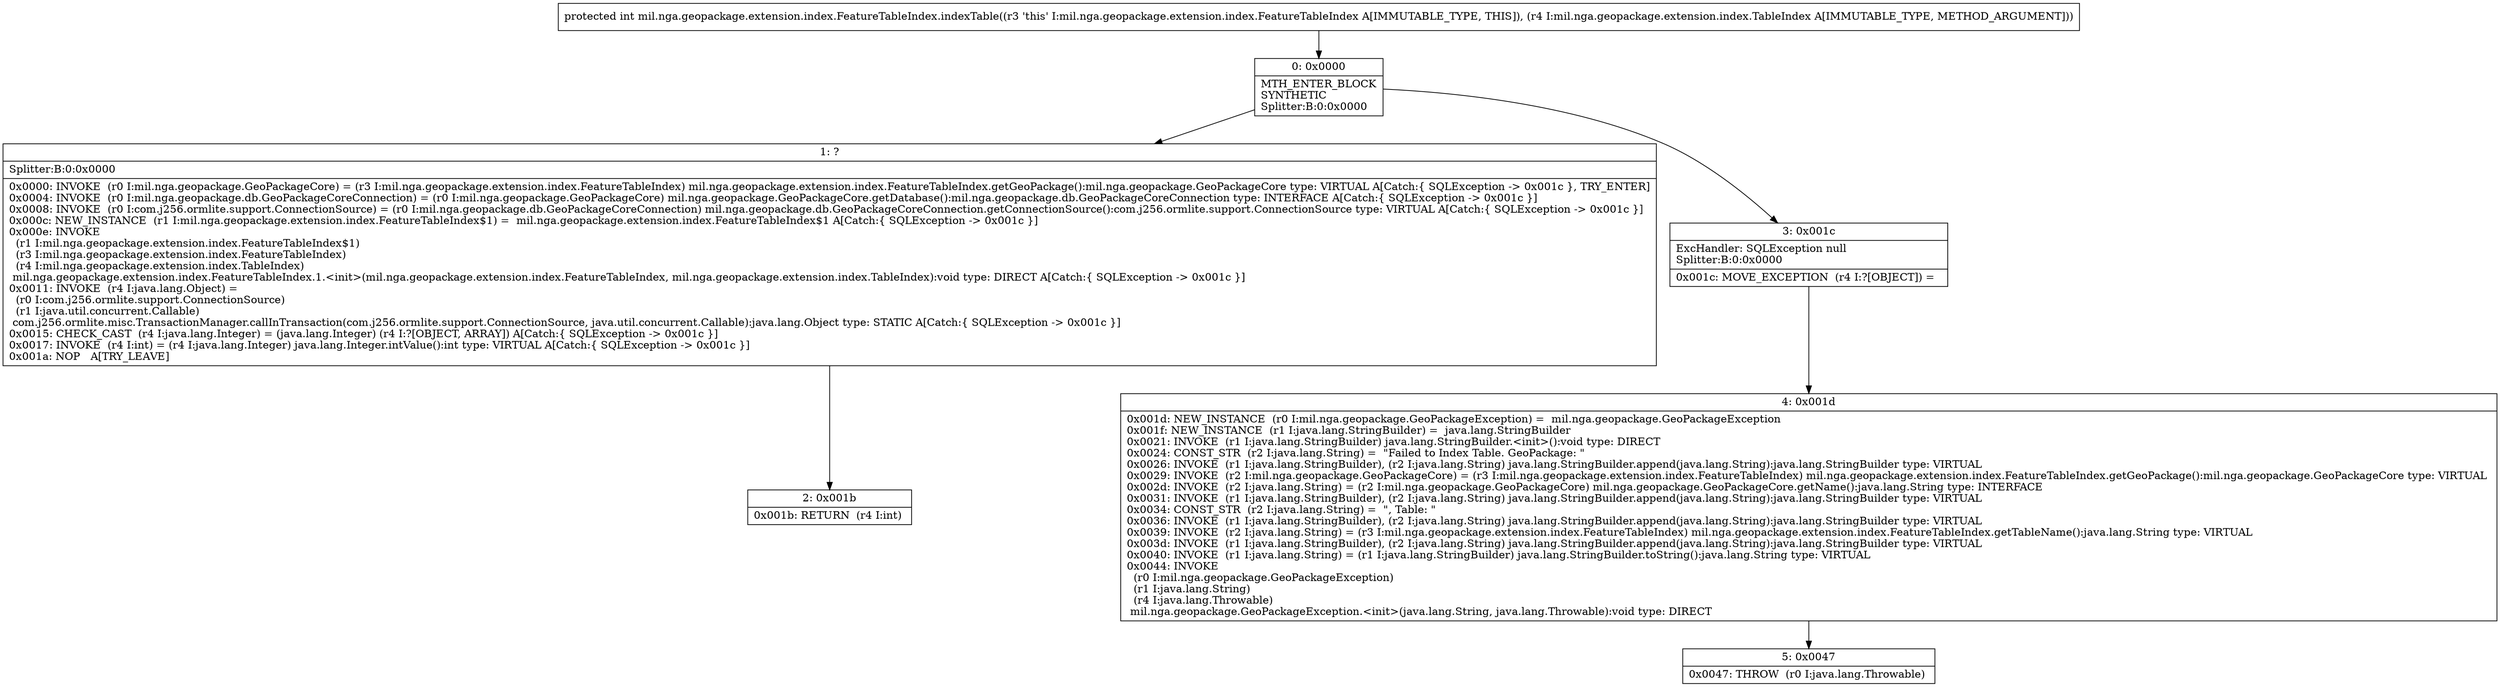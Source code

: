 digraph "CFG formil.nga.geopackage.extension.index.FeatureTableIndex.indexTable(Lmil\/nga\/geopackage\/extension\/index\/TableIndex;)I" {
Node_0 [shape=record,label="{0\:\ 0x0000|MTH_ENTER_BLOCK\lSYNTHETIC\lSplitter:B:0:0x0000\l}"];
Node_1 [shape=record,label="{1\:\ ?|Splitter:B:0:0x0000\l|0x0000: INVOKE  (r0 I:mil.nga.geopackage.GeoPackageCore) = (r3 I:mil.nga.geopackage.extension.index.FeatureTableIndex) mil.nga.geopackage.extension.index.FeatureTableIndex.getGeoPackage():mil.nga.geopackage.GeoPackageCore type: VIRTUAL A[Catch:\{ SQLException \-\> 0x001c \}, TRY_ENTER]\l0x0004: INVOKE  (r0 I:mil.nga.geopackage.db.GeoPackageCoreConnection) = (r0 I:mil.nga.geopackage.GeoPackageCore) mil.nga.geopackage.GeoPackageCore.getDatabase():mil.nga.geopackage.db.GeoPackageCoreConnection type: INTERFACE A[Catch:\{ SQLException \-\> 0x001c \}]\l0x0008: INVOKE  (r0 I:com.j256.ormlite.support.ConnectionSource) = (r0 I:mil.nga.geopackage.db.GeoPackageCoreConnection) mil.nga.geopackage.db.GeoPackageCoreConnection.getConnectionSource():com.j256.ormlite.support.ConnectionSource type: VIRTUAL A[Catch:\{ SQLException \-\> 0x001c \}]\l0x000c: NEW_INSTANCE  (r1 I:mil.nga.geopackage.extension.index.FeatureTableIndex$1) =  mil.nga.geopackage.extension.index.FeatureTableIndex$1 A[Catch:\{ SQLException \-\> 0x001c \}]\l0x000e: INVOKE  \l  (r1 I:mil.nga.geopackage.extension.index.FeatureTableIndex$1)\l  (r3 I:mil.nga.geopackage.extension.index.FeatureTableIndex)\l  (r4 I:mil.nga.geopackage.extension.index.TableIndex)\l mil.nga.geopackage.extension.index.FeatureTableIndex.1.\<init\>(mil.nga.geopackage.extension.index.FeatureTableIndex, mil.nga.geopackage.extension.index.TableIndex):void type: DIRECT A[Catch:\{ SQLException \-\> 0x001c \}]\l0x0011: INVOKE  (r4 I:java.lang.Object) = \l  (r0 I:com.j256.ormlite.support.ConnectionSource)\l  (r1 I:java.util.concurrent.Callable)\l com.j256.ormlite.misc.TransactionManager.callInTransaction(com.j256.ormlite.support.ConnectionSource, java.util.concurrent.Callable):java.lang.Object type: STATIC A[Catch:\{ SQLException \-\> 0x001c \}]\l0x0015: CHECK_CAST  (r4 I:java.lang.Integer) = (java.lang.Integer) (r4 I:?[OBJECT, ARRAY]) A[Catch:\{ SQLException \-\> 0x001c \}]\l0x0017: INVOKE  (r4 I:int) = (r4 I:java.lang.Integer) java.lang.Integer.intValue():int type: VIRTUAL A[Catch:\{ SQLException \-\> 0x001c \}]\l0x001a: NOP   A[TRY_LEAVE]\l}"];
Node_2 [shape=record,label="{2\:\ 0x001b|0x001b: RETURN  (r4 I:int) \l}"];
Node_3 [shape=record,label="{3\:\ 0x001c|ExcHandler: SQLException null\lSplitter:B:0:0x0000\l|0x001c: MOVE_EXCEPTION  (r4 I:?[OBJECT]) =  \l}"];
Node_4 [shape=record,label="{4\:\ 0x001d|0x001d: NEW_INSTANCE  (r0 I:mil.nga.geopackage.GeoPackageException) =  mil.nga.geopackage.GeoPackageException \l0x001f: NEW_INSTANCE  (r1 I:java.lang.StringBuilder) =  java.lang.StringBuilder \l0x0021: INVOKE  (r1 I:java.lang.StringBuilder) java.lang.StringBuilder.\<init\>():void type: DIRECT \l0x0024: CONST_STR  (r2 I:java.lang.String) =  \"Failed to Index Table. GeoPackage: \" \l0x0026: INVOKE  (r1 I:java.lang.StringBuilder), (r2 I:java.lang.String) java.lang.StringBuilder.append(java.lang.String):java.lang.StringBuilder type: VIRTUAL \l0x0029: INVOKE  (r2 I:mil.nga.geopackage.GeoPackageCore) = (r3 I:mil.nga.geopackage.extension.index.FeatureTableIndex) mil.nga.geopackage.extension.index.FeatureTableIndex.getGeoPackage():mil.nga.geopackage.GeoPackageCore type: VIRTUAL \l0x002d: INVOKE  (r2 I:java.lang.String) = (r2 I:mil.nga.geopackage.GeoPackageCore) mil.nga.geopackage.GeoPackageCore.getName():java.lang.String type: INTERFACE \l0x0031: INVOKE  (r1 I:java.lang.StringBuilder), (r2 I:java.lang.String) java.lang.StringBuilder.append(java.lang.String):java.lang.StringBuilder type: VIRTUAL \l0x0034: CONST_STR  (r2 I:java.lang.String) =  \", Table: \" \l0x0036: INVOKE  (r1 I:java.lang.StringBuilder), (r2 I:java.lang.String) java.lang.StringBuilder.append(java.lang.String):java.lang.StringBuilder type: VIRTUAL \l0x0039: INVOKE  (r2 I:java.lang.String) = (r3 I:mil.nga.geopackage.extension.index.FeatureTableIndex) mil.nga.geopackage.extension.index.FeatureTableIndex.getTableName():java.lang.String type: VIRTUAL \l0x003d: INVOKE  (r1 I:java.lang.StringBuilder), (r2 I:java.lang.String) java.lang.StringBuilder.append(java.lang.String):java.lang.StringBuilder type: VIRTUAL \l0x0040: INVOKE  (r1 I:java.lang.String) = (r1 I:java.lang.StringBuilder) java.lang.StringBuilder.toString():java.lang.String type: VIRTUAL \l0x0044: INVOKE  \l  (r0 I:mil.nga.geopackage.GeoPackageException)\l  (r1 I:java.lang.String)\l  (r4 I:java.lang.Throwable)\l mil.nga.geopackage.GeoPackageException.\<init\>(java.lang.String, java.lang.Throwable):void type: DIRECT \l}"];
Node_5 [shape=record,label="{5\:\ 0x0047|0x0047: THROW  (r0 I:java.lang.Throwable) \l}"];
MethodNode[shape=record,label="{protected int mil.nga.geopackage.extension.index.FeatureTableIndex.indexTable((r3 'this' I:mil.nga.geopackage.extension.index.FeatureTableIndex A[IMMUTABLE_TYPE, THIS]), (r4 I:mil.nga.geopackage.extension.index.TableIndex A[IMMUTABLE_TYPE, METHOD_ARGUMENT])) }"];
MethodNode -> Node_0;
Node_0 -> Node_1;
Node_0 -> Node_3;
Node_1 -> Node_2;
Node_3 -> Node_4;
Node_4 -> Node_5;
}

